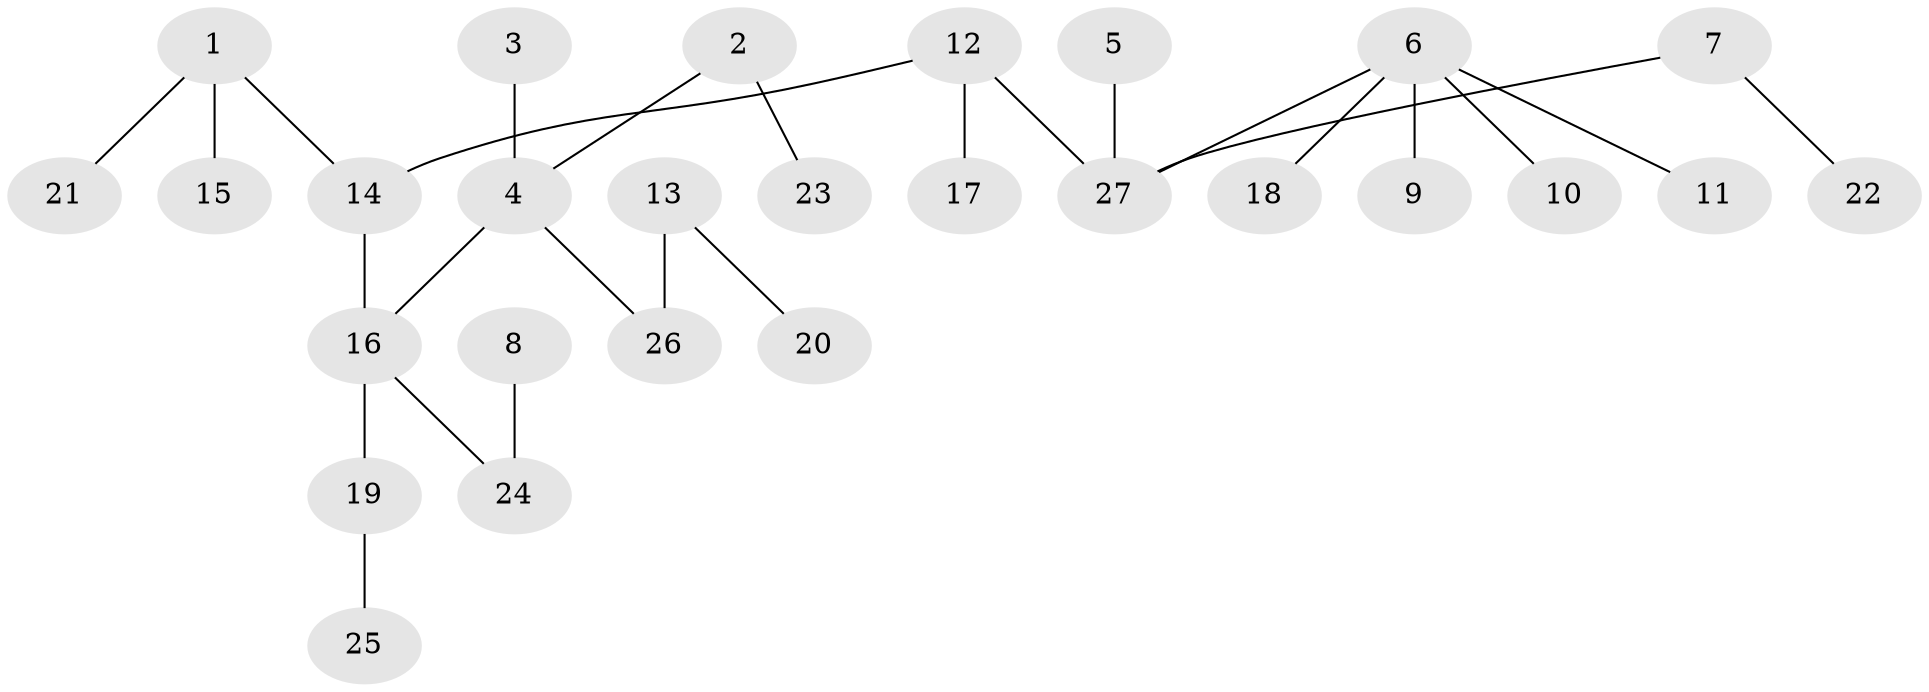 // original degree distribution, {5: 0.05555555555555555, 3: 0.05555555555555555, 4: 0.07407407407407407, 6: 0.037037037037037035, 2: 0.2222222222222222, 1: 0.5555555555555556}
// Generated by graph-tools (version 1.1) at 2025/02/03/09/25 03:02:28]
// undirected, 27 vertices, 26 edges
graph export_dot {
graph [start="1"]
  node [color=gray90,style=filled];
  1;
  2;
  3;
  4;
  5;
  6;
  7;
  8;
  9;
  10;
  11;
  12;
  13;
  14;
  15;
  16;
  17;
  18;
  19;
  20;
  21;
  22;
  23;
  24;
  25;
  26;
  27;
  1 -- 14 [weight=1.0];
  1 -- 15 [weight=1.0];
  1 -- 21 [weight=1.0];
  2 -- 4 [weight=1.0];
  2 -- 23 [weight=1.0];
  3 -- 4 [weight=1.0];
  4 -- 16 [weight=1.0];
  4 -- 26 [weight=1.0];
  5 -- 27 [weight=1.0];
  6 -- 9 [weight=1.0];
  6 -- 10 [weight=1.0];
  6 -- 11 [weight=1.0];
  6 -- 18 [weight=1.0];
  6 -- 27 [weight=1.0];
  7 -- 22 [weight=1.0];
  7 -- 27 [weight=1.0];
  8 -- 24 [weight=1.0];
  12 -- 14 [weight=1.0];
  12 -- 17 [weight=1.0];
  12 -- 27 [weight=1.0];
  13 -- 20 [weight=1.0];
  13 -- 26 [weight=1.0];
  14 -- 16 [weight=1.0];
  16 -- 19 [weight=1.0];
  16 -- 24 [weight=1.0];
  19 -- 25 [weight=1.0];
}
